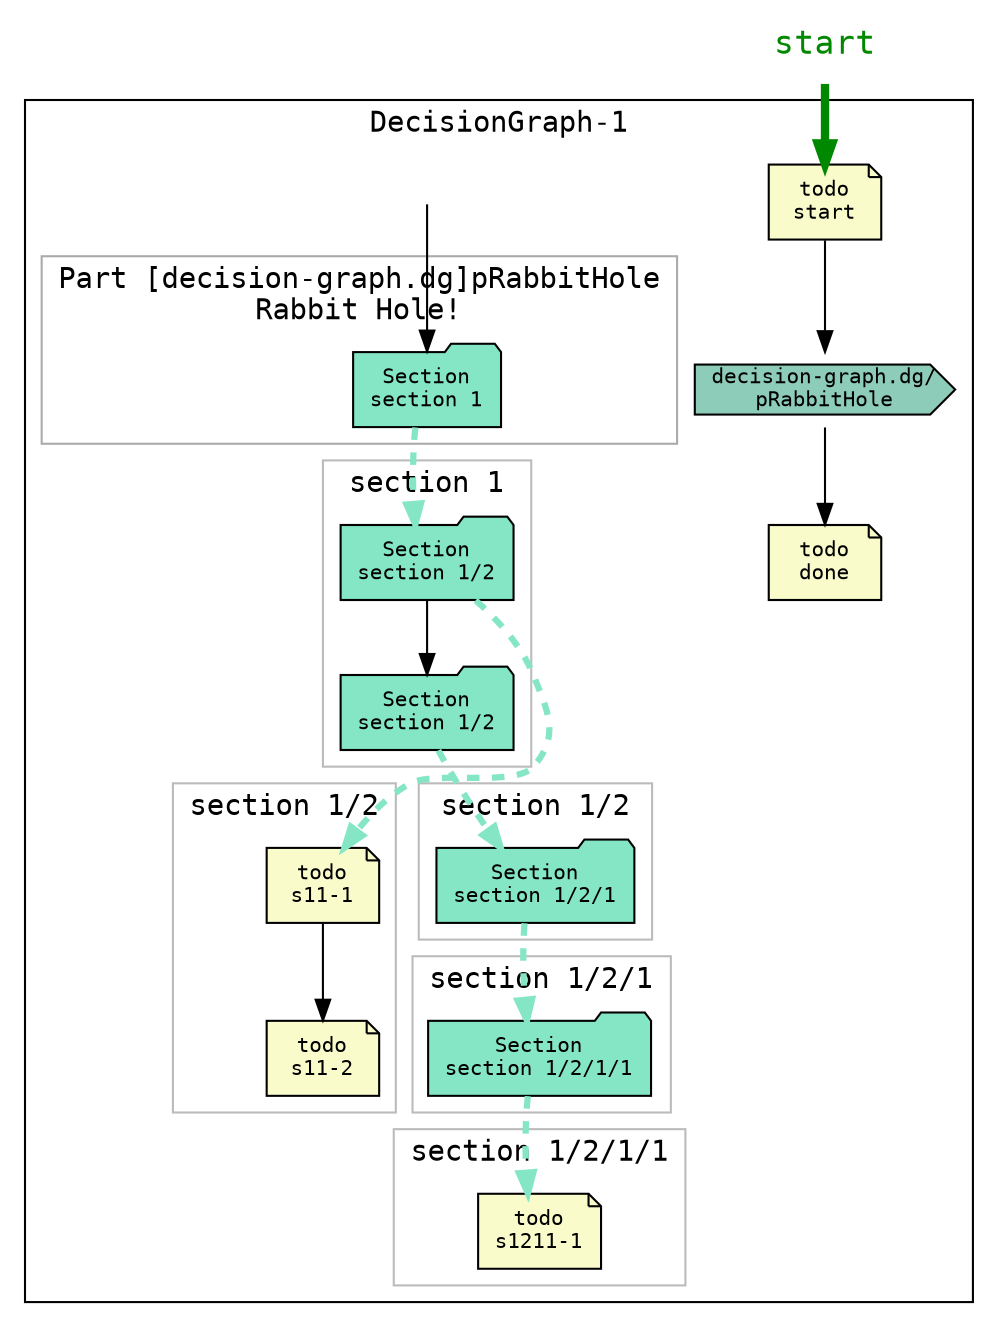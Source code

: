 digraph decisionGraph {
graph [fontname="Courier" compound=true]
edge [fontname="Courier" fontsize="10"]
node [fillcolor="lightgray" style="filled" fontname="Courier" fontsize="10"]
NODE___________START_[ fillcolor="transparent" shape="none" fontcolor="#008800" fontsize="16" label="start" ]
{rank=source; NODE___________START_}
subgraph cluster_DecisionGraph_2d1 {
label="DecisionGraph-1"
_5bdecision_2dgraph_2edg_5d_5b_231_5d[ fillcolor="#F9FCCA" shape="note" label="todo\nstart" ]
_5bdecision_2dgraph_2edg_5d_5b_232_5d[ fillcolor="#8DCCB8" shape="cds" label="decision-graph.dg/\npRabbitHole" ]
_5bdecision_2dgraph_2edg_5d_5b_233_5d[ fillcolor="#F9FCCA" shape="note" label="todo\ndone" ]
_5bdecision_2dgraph_2edg_5d_5b_232_5d -> _5bdecision_2dgraph_2edg_5d_5b_233_5d
_5bdecision_2dgraph_2edg_5d_5b_231_5d -> _5bdecision_2dgraph_2edg_5d_5b_232_5d
_5bdecision_2dgraph_2edg_5dpRabbitHole_5f_5fPART_5fSTART[ fillcolor="transparent" shape="none" width="0.0" label="" height="0.0" ]
subgraph cluster__5bdecision_2dgraph_2edg_5dpRabbitHole{ 
label="Part [decision-graph.dg]pRabbitHole\nRabbit Hole!"
color="#AAAAAA"
_5bdecision_2dgraph_2edg_5ds1[ fillcolor="#85E6C6" shape="folder" label="Section\nsection 1" ]
}
_5bdecision_2dgraph_2edg_5dpRabbitHole_5f_5fPART_5fSTART -> _5bdecision_2dgraph_2edg_5ds1
subgraph cluster__5bdecision_2dgraph_2edg_5ds1 {
label="section 1"
color="#BBBBBB"
_5bdecision_2dgraph_2edg_5ds11[ fillcolor="#85E6C6" shape="folder" label="Section\nsection 1/2" ]
_5bdecision_2dgraph_2edg_5ds12[ fillcolor="#85E6C6" shape="folder" label="Section\nsection 1/2" ]
_5bdecision_2dgraph_2edg_5ds11 -> _5bdecision_2dgraph_2edg_5ds12
}
subgraph cluster__5bdecision_2dgraph_2edg_5ds11 {
label="section 1/2"
color="#BBBBBB"
_5bdecision_2dgraph_2edg_5d_5b_234_5d[ fillcolor="#F9FCCA" shape="note" label="todo\ns11-1" ]
_5bdecision_2dgraph_2edg_5d_5b_235_5d[ fillcolor="#F9FCCA" shape="note" label="todo\ns11-2" ]
_5bdecision_2dgraph_2edg_5d_5b_234_5d -> _5bdecision_2dgraph_2edg_5d_5b_235_5d
}
subgraph cluster__5bdecision_2dgraph_2edg_5ds12 {
label="section 1/2"
color="#BBBBBB"
_5bdecision_2dgraph_2edg_5ds121[ fillcolor="#85E6C6" shape="folder" label="Section\nsection 1/2/1" ]
}
subgraph cluster__5bdecision_2dgraph_2edg_5ds121 {
label="section 1/2/1"
color="#BBBBBB"
_5bdecision_2dgraph_2edg_5ds1211[ fillcolor="#85E6C6" shape="folder" label="Section\nsection 1/2/1/1" ]
}
subgraph cluster__5bdecision_2dgraph_2edg_5ds1211 {
label="section 1/2/1/1"
color="#BBBBBB"
_5bdecision_2dgraph_2edg_5d_5b_236_5d[ fillcolor="#F9FCCA" shape="note" label="todo\ns1211-1" ]
}
_5bdecision_2dgraph_2edg_5ds121 -> _5bdecision_2dgraph_2edg_5ds1211[ penwidth="3.0" color="#85E6C6" style="dashed" constraint="false" ]
_5bdecision_2dgraph_2edg_5ds1 -> _5bdecision_2dgraph_2edg_5ds11[ penwidth="3.0" color="#85E6C6" style="dashed" constraint="false" ]
_5bdecision_2dgraph_2edg_5ds11 -> _5bdecision_2dgraph_2edg_5d_5b_234_5d[ penwidth="3.0" color="#85E6C6" style="dashed" constraint="false" ]
_5bdecision_2dgraph_2edg_5ds12 -> _5bdecision_2dgraph_2edg_5ds121[ penwidth="3.0" color="#85E6C6" style="dashed" constraint="false" ]
_5bdecision_2dgraph_2edg_5ds1211 -> _5bdecision_2dgraph_2edg_5d_5b_236_5d[ penwidth="3.0" color="#85E6C6" style="dashed" constraint="false" ]
edge [style=invis]
_5bdecision_2dgraph_2edg_5ds121 -> _5bdecision_2dgraph_2edg_5ds1211
_5bdecision_2dgraph_2edg_5ds12 -> _5bdecision_2dgraph_2edg_5d_5b_234_5d
_5bdecision_2dgraph_2edg_5ds12 -> _5bdecision_2dgraph_2edg_5ds121
_5bdecision_2dgraph_2edg_5ds1 -> _5bdecision_2dgraph_2edg_5ds11
_5bdecision_2dgraph_2edg_5ds1211 -> _5bdecision_2dgraph_2edg_5d_5b_236_5d
}
NODE___________START_ -> _5bdecision_2dgraph_2edg_5d_5b_231_5d[ penwidth="4.0" color="#008800" ]
}
